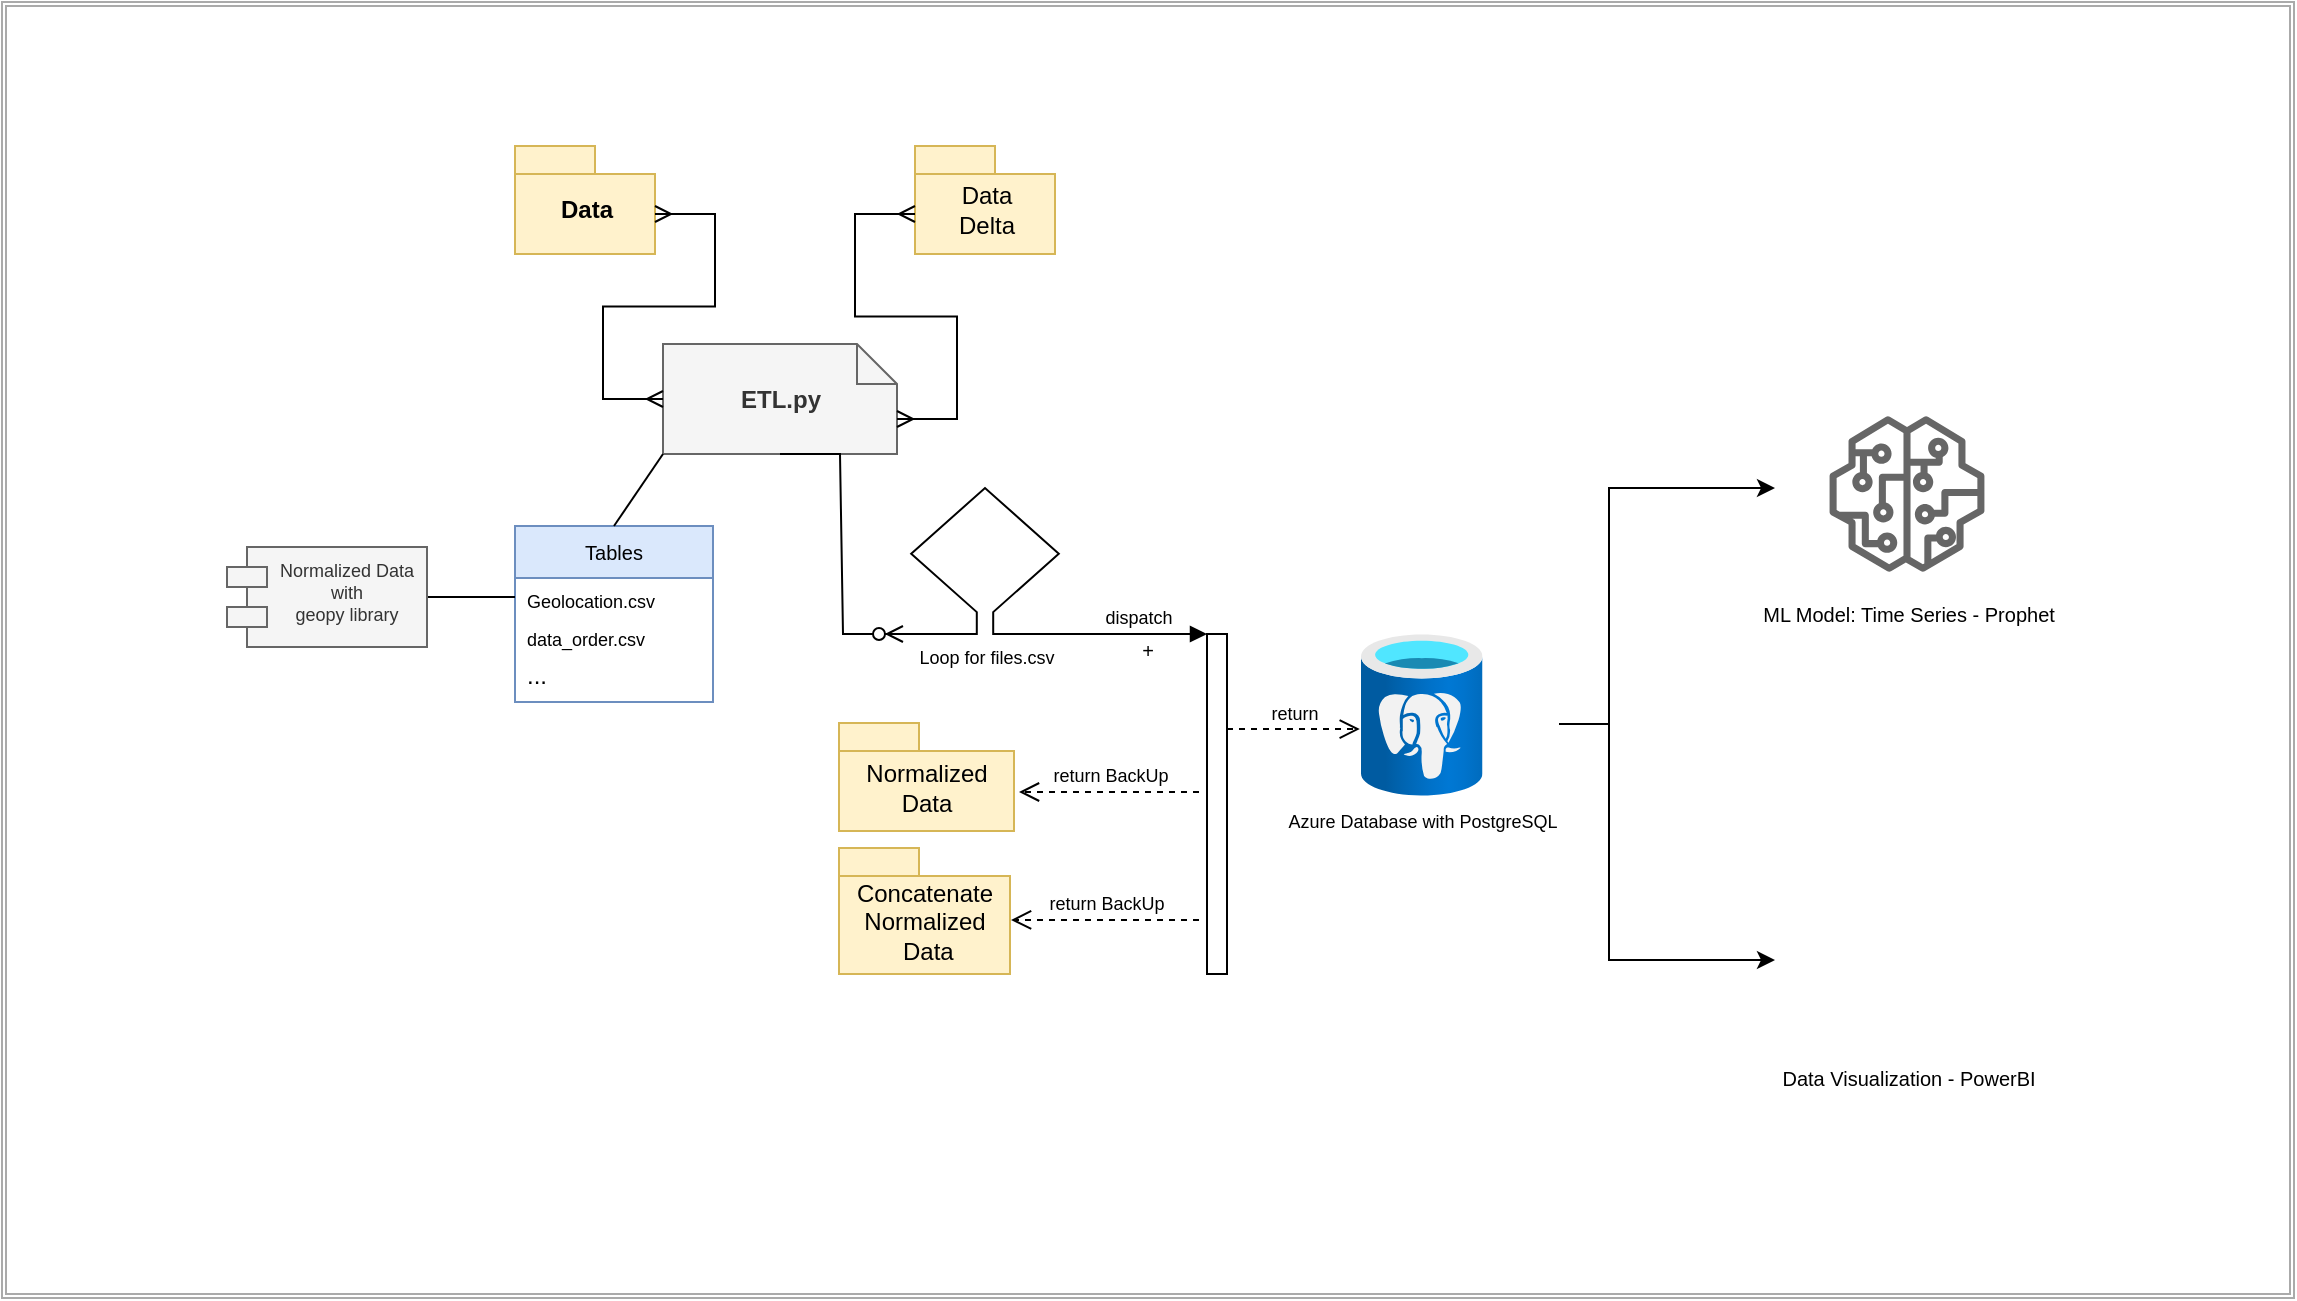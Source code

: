<mxfile version="20.2.3" type="github"><diagram id="faGOpO3B9EKRmRYvx76P" name="Página-1"><mxGraphModel dx="2780" dy="780" grid="1" gridSize="18" guides="1" tooltips="1" connect="1" arrows="1" fold="1" page="1" pageScale="1" pageWidth="1200" pageHeight="1920" background="none" math="0" shadow="0"><root><mxCell id="0"/><mxCell id="1" parent="0"/><mxCell id="fPV7dWb0ANj_pE1fRRjc-68" value="+" style="shape=ext;double=1;rounded=0;whiteSpace=wrap;html=1;fontSize=10;strokeWidth=1;fillColor=#FFFFFF;opacity=83;fillStyle=solid;gradientDirection=west;strokeColor=#999999;" vertex="1" parent="1"><mxGeometry x="-1173" y="126" width="1146" height="648" as="geometry"/></mxCell><mxCell id="fPV7dWb0ANj_pE1fRRjc-162" value="Data" style="shape=folder;fontStyle=1;spacingTop=10;tabWidth=40;tabHeight=14;tabPosition=left;html=1;fillColor=#fff2cc;strokeColor=#d6b656;" vertex="1" parent="1"><mxGeometry x="-916.5" y="198" width="70" height="54" as="geometry"/></mxCell><mxCell id="fPV7dWb0ANj_pE1fRRjc-163" value="&lt;b&gt;ETL.py&lt;/b&gt;" style="shape=note;size=20;whiteSpace=wrap;html=1;fillColor=#f5f5f5;fontColor=#333333;strokeColor=#666666;" vertex="1" parent="1"><mxGeometry x="-842.5" y="297" width="117" height="55" as="geometry"/></mxCell><mxCell id="fPV7dWb0ANj_pE1fRRjc-164" value="" style="edgeStyle=entityRelationEdgeStyle;fontSize=12;html=1;endArrow=ERmany;startArrow=ERmany;rounded=0;entryX=0;entryY=0;entryDx=70;entryDy=34;entryPerimeter=0;exitX=0;exitY=0.5;exitDx=0;exitDy=0;exitPerimeter=0;" edge="1" source="fPV7dWb0ANj_pE1fRRjc-163" target="fPV7dWb0ANj_pE1fRRjc-162" parent="1"><mxGeometry width="100" height="100" relative="1" as="geometry"><mxPoint x="-286.5" y="577" as="sourcePoint"/><mxPoint x="-186.5" y="477" as="targetPoint"/></mxGeometry></mxCell><mxCell id="fPV7dWb0ANj_pE1fRRjc-165" value="&lt;span style=&quot;font-weight: normal;&quot;&gt;Data&lt;br&gt;Delta&lt;/span&gt;" style="shape=folder;fontStyle=1;spacingTop=10;tabWidth=40;tabHeight=14;tabPosition=left;html=1;fillColor=#fff2cc;strokeColor=#d6b656;" vertex="1" parent="1"><mxGeometry x="-716.5" y="198" width="70" height="54" as="geometry"/></mxCell><mxCell id="fPV7dWb0ANj_pE1fRRjc-166" value="" style="edgeStyle=entityRelationEdgeStyle;fontSize=12;html=1;endArrow=ERmany;startArrow=ERmany;rounded=0;entryX=0;entryY=0;entryDx=0;entryDy=34;entryPerimeter=0;exitX=0;exitY=0;exitDx=117.0;exitDy=37.5;exitPerimeter=0;" edge="1" source="fPV7dWb0ANj_pE1fRRjc-163" target="fPV7dWb0ANj_pE1fRRjc-165" parent="1"><mxGeometry width="100" height="100" relative="1" as="geometry"><mxPoint x="-646.5" y="369.5" as="sourcePoint"/><mxPoint x="-675.5" y="268.0" as="targetPoint"/></mxGeometry></mxCell><mxCell id="fPV7dWb0ANj_pE1fRRjc-167" value="Tables" style="swimlane;fontStyle=0;childLayout=stackLayout;horizontal=1;startSize=26;horizontalStack=0;resizeParent=1;resizeParentMax=0;resizeLast=0;collapsible=1;marginBottom=0;align=center;fontSize=10;fillColor=#dae8fc;strokeColor=#6c8ebf;" vertex="1" parent="1"><mxGeometry x="-916.5" y="388" width="99" height="88" as="geometry"><mxRectangle x="-576" y="721" width="72" height="27" as="alternateBounds"/></mxGeometry></mxCell><mxCell id="fPV7dWb0ANj_pE1fRRjc-168" value="Geolocation.csv" style="text;strokeColor=none;fillColor=none;spacingLeft=4;spacingRight=4;overflow=hidden;rotatable=0;points=[[0,0.5],[1,0.5]];portConstraint=eastwest;fontSize=9;" vertex="1" parent="fPV7dWb0ANj_pE1fRRjc-167"><mxGeometry y="26" width="99" height="19" as="geometry"/></mxCell><mxCell id="fPV7dWb0ANj_pE1fRRjc-169" value="data_order.csv" style="text;strokeColor=none;fillColor=none;spacingLeft=4;spacingRight=4;overflow=hidden;rotatable=0;points=[[0,0.5],[1,0.5]];portConstraint=eastwest;fontSize=9;" vertex="1" parent="fPV7dWb0ANj_pE1fRRjc-167"><mxGeometry y="45" width="99" height="16" as="geometry"/></mxCell><mxCell id="fPV7dWb0ANj_pE1fRRjc-170" value="...&#10;" style="text;strokeColor=none;fillColor=none;spacingLeft=4;spacingRight=4;overflow=hidden;rotatable=0;points=[[0,0.5],[1,0.5]];portConstraint=eastwest;fontSize=12;" vertex="1" parent="fPV7dWb0ANj_pE1fRRjc-167"><mxGeometry y="61" width="99" height="27" as="geometry"/></mxCell><mxCell id="fPV7dWb0ANj_pE1fRRjc-171" value="" style="endArrow=none;html=1;rounded=0;fontSize=9;exitX=0.5;exitY=0;exitDx=0;exitDy=0;entryX=0;entryY=1;entryDx=0;entryDy=0;entryPerimeter=0;" edge="1" source="fPV7dWb0ANj_pE1fRRjc-167" target="fPV7dWb0ANj_pE1fRRjc-163" parent="1"><mxGeometry width="50" height="50" relative="1" as="geometry"><mxPoint x="-619.5" y="419" as="sourcePoint"/><mxPoint x="-799.5" y="369" as="targetPoint"/></mxGeometry></mxCell><mxCell id="fPV7dWb0ANj_pE1fRRjc-172" value="" style="endArrow=none;html=1;rounded=0;fontSize=9;entryX=1;entryY=0.5;entryDx=0;entryDy=0;" edge="1" source="fPV7dWb0ANj_pE1fRRjc-168" target="fPV7dWb0ANj_pE1fRRjc-184" parent="1"><mxGeometry width="50" height="50" relative="1" as="geometry"><mxPoint x="-619.5" y="419" as="sourcePoint"/><mxPoint x="-1051.5" y="423.5" as="targetPoint"/></mxGeometry></mxCell><mxCell id="fPV7dWb0ANj_pE1fRRjc-173" value="Loop for files.csv" style="pointerEvents=1;verticalLabelPosition=bottom;shadow=0;dashed=0;align=center;html=1;verticalAlign=top;shape=mxgraph.electrical.miscellaneous.loop_antenna;fontSize=9;" vertex="1" parent="1"><mxGeometry x="-722.5" y="369" width="82" height="73" as="geometry"/></mxCell><mxCell id="fPV7dWb0ANj_pE1fRRjc-174" value="" style="edgeStyle=entityRelationEdgeStyle;fontSize=12;html=1;endArrow=ERzeroToMany;endFill=1;rounded=0;exitX=0.5;exitY=1;exitDx=0;exitDy=0;exitPerimeter=0;entryX=0;entryY=1;entryDx=0;entryDy=0;entryPerimeter=0;" edge="1" source="fPV7dWb0ANj_pE1fRRjc-163" target="fPV7dWb0ANj_pE1fRRjc-173" parent="1"><mxGeometry width="100" height="100" relative="1" as="geometry"><mxPoint x="-817.5" y="433" as="sourcePoint"/><mxPoint x="-717.5" y="333" as="targetPoint"/></mxGeometry></mxCell><mxCell id="fPV7dWb0ANj_pE1fRRjc-175" value="&lt;span style=&quot;font-weight: normal;&quot;&gt;Normalized&lt;br&gt;Data&lt;/span&gt;" style="shape=folder;fontStyle=1;spacingTop=10;tabWidth=40;tabHeight=14;tabPosition=left;html=1;fillColor=#fff2cc;strokeColor=#d6b656;" vertex="1" parent="1"><mxGeometry x="-754.5" y="486.5" width="87.5" height="54" as="geometry"/></mxCell><mxCell id="fPV7dWb0ANj_pE1fRRjc-176" value="" style="html=1;points=[];perimeter=orthogonalPerimeter;fontSize=9;" vertex="1" parent="1"><mxGeometry x="-570.5" y="442" width="10" height="170" as="geometry"/></mxCell><mxCell id="fPV7dWb0ANj_pE1fRRjc-177" value="dispatch" style="html=1;verticalAlign=bottom;endArrow=block;entryX=0;entryY=0;rounded=0;fontSize=9;" edge="1" target="fPV7dWb0ANj_pE1fRRjc-176" parent="1"><mxGeometry relative="1" as="geometry"><mxPoint x="-640.5" y="442" as="sourcePoint"/></mxGeometry></mxCell><mxCell id="fPV7dWb0ANj_pE1fRRjc-178" value="return BackUp" style="html=1;verticalAlign=bottom;endArrow=open;dashed=1;endSize=8;rounded=0;fontSize=9;" edge="1" parent="1"><mxGeometry relative="1" as="geometry"><mxPoint x="-664.5" y="521" as="targetPoint"/><mxPoint x="-574.5" y="521" as="sourcePoint"/></mxGeometry></mxCell><mxCell id="fPV7dWb0ANj_pE1fRRjc-179" value="&lt;span style=&quot;font-weight: normal;&quot;&gt;Concatenate&lt;br&gt;Normalized&lt;br&gt;&amp;nbsp;Data&lt;/span&gt;" style="shape=folder;fontStyle=1;spacingTop=10;tabWidth=40;tabHeight=14;tabPosition=left;html=1;fillColor=#fff2cc;strokeColor=#d6b656;" vertex="1" parent="1"><mxGeometry x="-754.5" y="549" width="85.5" height="63" as="geometry"/></mxCell><mxCell id="fPV7dWb0ANj_pE1fRRjc-180" value="return BackUp" style="html=1;verticalAlign=bottom;endArrow=open;dashed=1;endSize=8;rounded=0;fontSize=9;entryX=1.006;entryY=0.571;entryDx=0;entryDy=0;entryPerimeter=0;" edge="1" target="fPV7dWb0ANj_pE1fRRjc-179" parent="1"><mxGeometry relative="1" as="geometry"><mxPoint x="-655.5" y="585" as="targetPoint"/><mxPoint x="-574.5" y="585" as="sourcePoint"/><Array as="points"><mxPoint x="-610.5" y="585"/></Array></mxGeometry></mxCell><mxCell id="fPV7dWb0ANj_pE1fRRjc-181" value="return" style="html=1;verticalAlign=bottom;endArrow=open;dashed=1;endSize=8;rounded=0;fontSize=9;entryX=-0.01;entryY=0.565;entryDx=0;entryDy=0;entryPerimeter=0;" edge="1" source="fPV7dWb0ANj_pE1fRRjc-176" parent="1"><mxGeometry relative="1" as="geometry"><mxPoint x="-494.1" y="489.55" as="targetPoint"/><mxPoint x="-493.5" y="486" as="sourcePoint"/></mxGeometry></mxCell><mxCell id="fPV7dWb0ANj_pE1fRRjc-182" value="" style="aspect=fixed;html=1;points=[];align=center;image;fontSize=12;image=img/lib/azure2/databases/Azure_Database_PostgreSQL_Server.svg;" vertex="1" parent="1"><mxGeometry x="-493.5" y="442" width="60.75" height="81" as="geometry"/></mxCell><mxCell id="fPV7dWb0ANj_pE1fRRjc-183" value="Azure Database with PostgreSQL" style="text;html=1;align=center;verticalAlign=middle;resizable=0;points=[];autosize=1;strokeColor=none;fillColor=none;fontSize=9;" vertex="1" parent="1"><mxGeometry x="-539.63" y="522" width="153" height="27" as="geometry"/></mxCell><mxCell id="fPV7dWb0ANj_pE1fRRjc-184" value="Normalized Data &#10;with &#10;geopy library" style="shape=module;align=left;spacingLeft=20;align=center;verticalAlign=top;fontSize=9;fillColor=#f5f5f5;fontColor=#333333;strokeColor=#666666;" vertex="1" parent="1"><mxGeometry x="-1060.5" y="398.5" width="100" height="50" as="geometry"/></mxCell><mxCell id="fPV7dWb0ANj_pE1fRRjc-185" value="" style="sketch=0;outlineConnect=0;fontColor=#232F3E;gradientColor=none;fillColor=#666666;strokeColor=none;dashed=0;verticalLabelPosition=bottom;verticalAlign=top;align=center;html=1;fontSize=12;fontStyle=0;aspect=fixed;pointerEvents=1;shape=mxgraph.aws4.sagemaker_model;" vertex="1" parent="1"><mxGeometry x="-259.5" y="333" width="78" height="78" as="geometry"/></mxCell><mxCell id="fPV7dWb0ANj_pE1fRRjc-186" value="" style="shape=image;html=1;verticalAlign=top;verticalLabelPosition=bottom;labelBackgroundColor=#ffffff;imageAspect=0;aspect=fixed;image=https://cdn0.iconfinder.com/data/icons/thin-line-icons-for-seo-and-development-1/64/Programming_Development_analysis-128.png;fontSize=9;fillColor=#666666;" vertex="1" parent="1"><mxGeometry x="-284.5" y="522" width="128" height="128" as="geometry"/></mxCell><mxCell id="fPV7dWb0ANj_pE1fRRjc-187" value="" style="strokeWidth=1;html=1;shape=mxgraph.flowchart.annotation_2;align=left;labelPosition=right;pointerEvents=1;fontSize=9;fillColor=#666666;" vertex="1" parent="1"><mxGeometry x="-394.5" y="369" width="50" height="236" as="geometry"/></mxCell><mxCell id="fPV7dWb0ANj_pE1fRRjc-188" value="" style="edgeStyle=segmentEdgeStyle;endArrow=classic;html=1;rounded=0;fontSize=9;" edge="1" parent="1"><mxGeometry width="50" height="50" relative="1" as="geometry"><mxPoint x="-358.5" y="368.97" as="sourcePoint"/><mxPoint x="-286.5" y="369" as="targetPoint"/></mxGeometry></mxCell><mxCell id="fPV7dWb0ANj_pE1fRRjc-189" value="" style="edgeStyle=segmentEdgeStyle;endArrow=classic;html=1;rounded=0;fontSize=9;exitX=1;exitY=1;exitDx=0;exitDy=0;exitPerimeter=0;" edge="1" source="fPV7dWb0ANj_pE1fRRjc-187" parent="1"><mxGeometry width="50" height="50" relative="1" as="geometry"><mxPoint x="-340.5" y="605" as="sourcePoint"/><mxPoint x="-286.5" y="605" as="targetPoint"/></mxGeometry></mxCell><mxCell id="fPV7dWb0ANj_pE1fRRjc-190" value="&lt;font style=&quot;font-size: 10px;&quot;&gt;ML Model: Time Series - Prophet&lt;/font&gt;" style="text;html=1;align=center;verticalAlign=middle;resizable=0;points=[];autosize=1;strokeColor=none;fillColor=none;fontSize=9;" vertex="1" parent="1"><mxGeometry x="-306" y="418.5" width="171" height="27" as="geometry"/></mxCell><mxCell id="fPV7dWb0ANj_pE1fRRjc-191" value="&lt;font style=&quot;font-size: 10px;&quot;&gt;Data Visualization - PowerBI&lt;/font&gt;" style="text;html=1;align=center;verticalAlign=middle;resizable=0;points=[];autosize=1;strokeColor=none;fillColor=none;fontSize=9;" vertex="1" parent="1"><mxGeometry x="-296.5" y="650" width="153" height="27" as="geometry"/></mxCell><mxCell id="fPV7dWb0ANj_pE1fRRjc-192" value="" style="shape=image;verticalLabelPosition=bottom;labelBackgroundColor=default;verticalAlign=top;aspect=fixed;imageAspect=0;image=https://cdn.discordapp.com/attachments/993890374978388025/1007064087735308328/Captura_de_pantalla_2022-07-07_232821.png;fontColor=#666666;opacity=83;" vertex="1" parent="1"><mxGeometry x="-457.79" y="198" width="314.29" height="55" as="geometry"/></mxCell></root></mxGraphModel></diagram></mxfile>